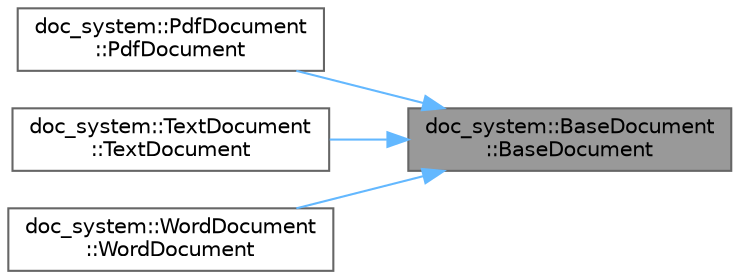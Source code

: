 digraph "doc_system::BaseDocument::BaseDocument"
{
 // INTERACTIVE_SVG=YES
 // LATEX_PDF_SIZE
  bgcolor="transparent";
  edge [fontname=Helvetica,fontsize=10,labelfontname=Helvetica,labelfontsize=10];
  node [fontname=Helvetica,fontsize=10,shape=box,height=0.2,width=0.4];
  rankdir="RL";
  Node1 [id="Node000001",label="doc_system::BaseDocument\l::BaseDocument",height=0.2,width=0.4,color="gray40", fillcolor="grey60", style="filled", fontcolor="black",tooltip=" "];
  Node1 -> Node2 [id="edge1_Node000001_Node000002",dir="back",color="steelblue1",style="solid",tooltip=" "];
  Node2 [id="Node000002",label="doc_system::PdfDocument\l::PdfDocument",height=0.2,width=0.4,color="grey40", fillcolor="white", style="filled",URL="$classdoc__system_1_1_pdf_document.html#a492d6342c1637f4bb21840b2e0d25cd5",tooltip=" "];
  Node1 -> Node3 [id="edge2_Node000001_Node000003",dir="back",color="steelblue1",style="solid",tooltip=" "];
  Node3 [id="Node000003",label="doc_system::TextDocument\l::TextDocument",height=0.2,width=0.4,color="grey40", fillcolor="white", style="filled",URL="$classdoc__system_1_1_text_document.html#ac8fc01d11f70531280230d069bd5e90b",tooltip=" "];
  Node1 -> Node4 [id="edge3_Node000001_Node000004",dir="back",color="steelblue1",style="solid",tooltip=" "];
  Node4 [id="Node000004",label="doc_system::WordDocument\l::WordDocument",height=0.2,width=0.4,color="grey40", fillcolor="white", style="filled",URL="$classdoc__system_1_1_word_document.html#ac9d4095fc628747f14b5a72610c6a1cc",tooltip=" "];
}
